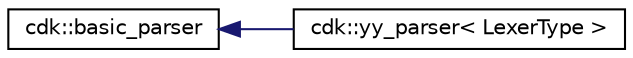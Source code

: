 digraph "Graphical Class Hierarchy"
{
 // INTERACTIVE_SVG=YES
 // LATEX_PDF_SIZE
  edge [fontname="Helvetica",fontsize="10",labelfontname="Helvetica",labelfontsize="10"];
  node [fontname="Helvetica",fontsize="10",shape=record];
  rankdir="LR";
  Node0 [label="cdk::basic_parser",height=0.2,width=0.4,color="black", fillcolor="white", style="filled",URL="$classcdk_1_1basic__parser.html",tooltip=" "];
  Node0 -> Node1 [dir="back",color="midnightblue",fontsize="10",style="solid",fontname="Helvetica"];
  Node1 [label="cdk::yy_parser\< LexerType \>",height=0.2,width=0.4,color="black", fillcolor="white", style="filled",URL="$classcdk_1_1yy__parser.html",tooltip=" "];
}

